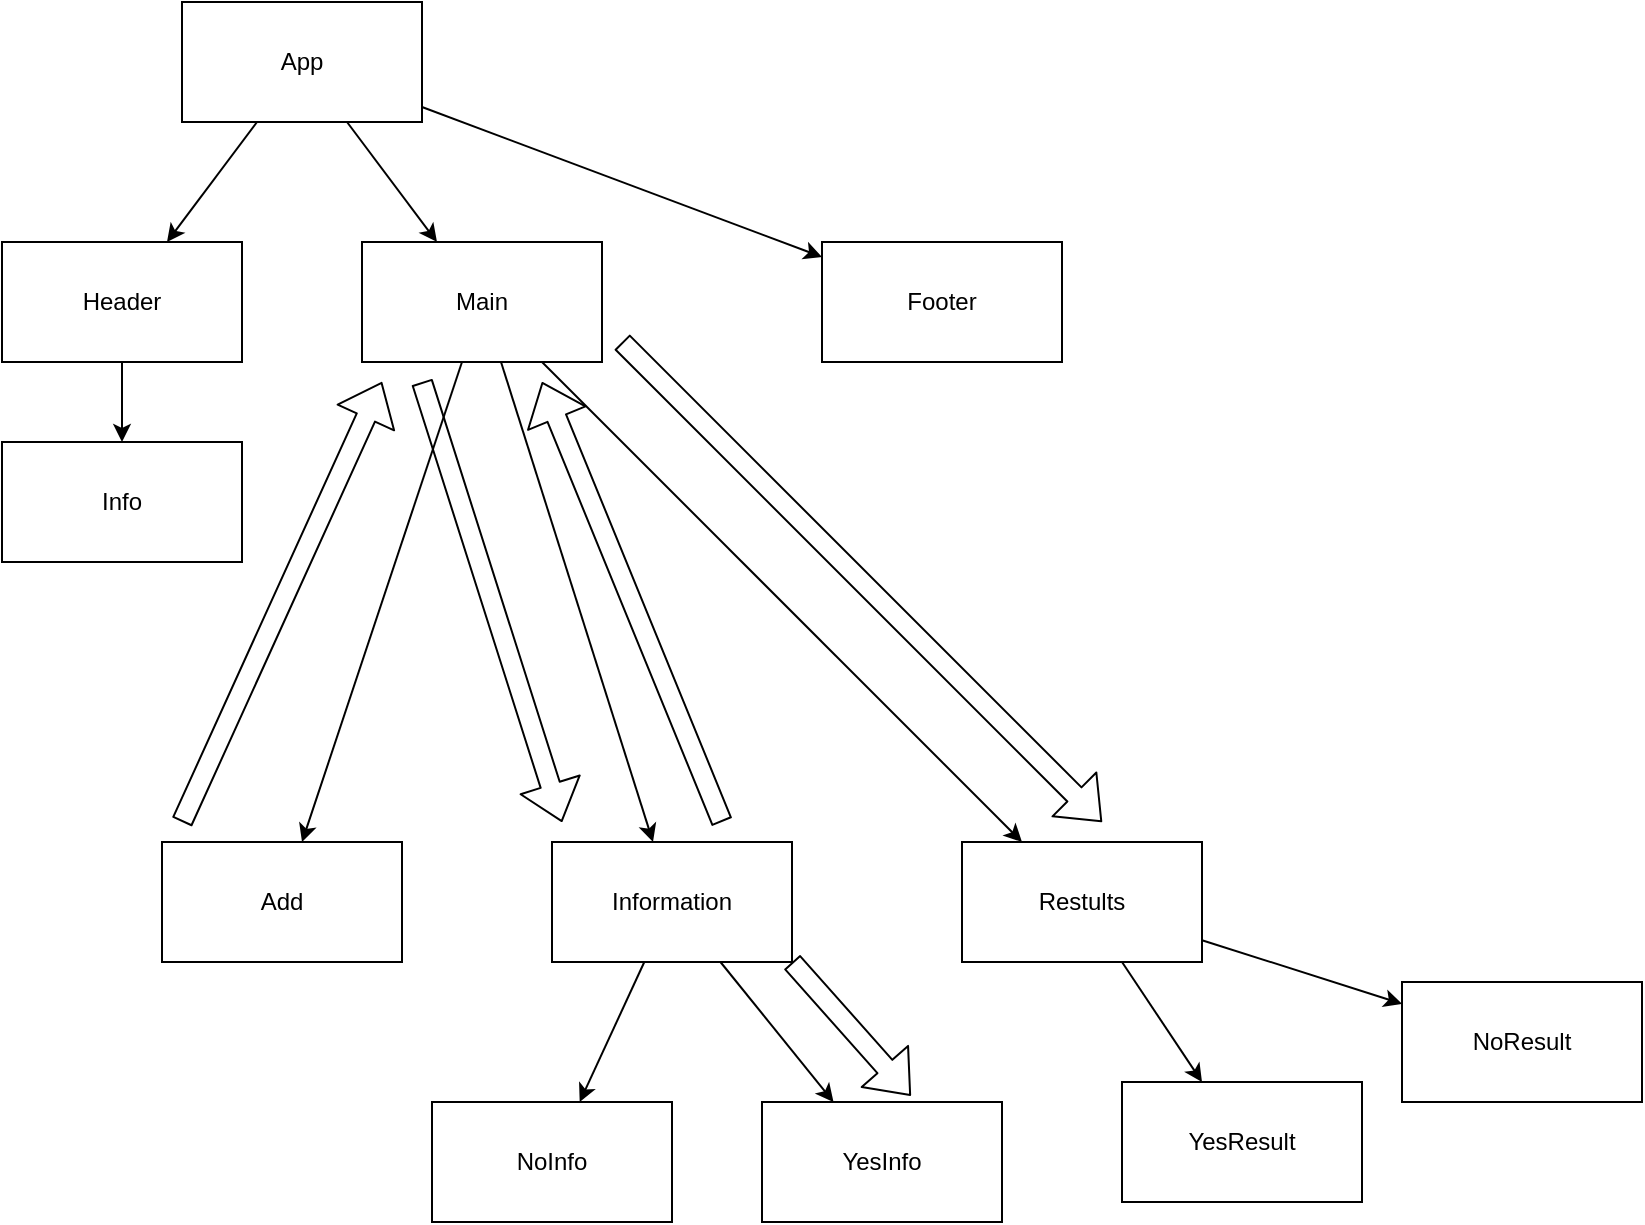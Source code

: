 <mxfile>
    <diagram id="kfTtzoJkFeRazAdsIFhn" name="Page-1">
        <mxGraphModel dx="644" dy="1048" grid="1" gridSize="10" guides="1" tooltips="1" connect="1" arrows="1" fold="1" page="1" pageScale="1" pageWidth="850" pageHeight="1100" math="0" shadow="0">
            <root>
                <mxCell id="0"/>
                <mxCell id="1" parent="0"/>
                <mxCell id="3" style="edgeStyle=none;html=1;" parent="1" source="2" target="4" edge="1">
                    <mxGeometry relative="1" as="geometry">
                        <mxPoint x="300" y="270" as="targetPoint"/>
                    </mxGeometry>
                </mxCell>
                <mxCell id="5" style="edgeStyle=none;html=1;" parent="1" source="2" target="6" edge="1">
                    <mxGeometry relative="1" as="geometry">
                        <mxPoint x="350" y="250" as="targetPoint"/>
                    </mxGeometry>
                </mxCell>
                <mxCell id="25" style="edgeStyle=none;html=1;" parent="1" source="2" target="26" edge="1">
                    <mxGeometry relative="1" as="geometry">
                        <mxPoint x="540.0" y="240" as="targetPoint"/>
                    </mxGeometry>
                </mxCell>
                <mxCell id="2" value="App" style="rounded=0;whiteSpace=wrap;html=1;" parent="1" vertex="1">
                    <mxGeometry x="240" y="130" width="120" height="60" as="geometry"/>
                </mxCell>
                <mxCell id="7" style="edgeStyle=none;html=1;" parent="1" source="4" target="8" edge="1">
                    <mxGeometry relative="1" as="geometry">
                        <mxPoint x="210" y="370" as="targetPoint"/>
                    </mxGeometry>
                </mxCell>
                <mxCell id="4" value="Header" style="rounded=0;whiteSpace=wrap;html=1;" parent="1" vertex="1">
                    <mxGeometry x="150" y="250" width="120" height="60" as="geometry"/>
                </mxCell>
                <mxCell id="9" style="edgeStyle=none;html=1;" parent="1" source="6" target="10" edge="1">
                    <mxGeometry relative="1" as="geometry">
                        <mxPoint x="390" y="350" as="targetPoint"/>
                    </mxGeometry>
                </mxCell>
                <mxCell id="13" style="edgeStyle=none;html=1;" parent="1" source="6" target="14" edge="1">
                    <mxGeometry relative="1" as="geometry">
                        <mxPoint x="500" y="390" as="targetPoint"/>
                    </mxGeometry>
                </mxCell>
                <mxCell id="16" style="edgeStyle=none;html=1;" parent="1" source="6" target="17" edge="1">
                    <mxGeometry relative="1" as="geometry">
                        <mxPoint x="610" y="360" as="targetPoint"/>
                    </mxGeometry>
                </mxCell>
                <mxCell id="6" value="Main" style="rounded=0;whiteSpace=wrap;html=1;" parent="1" vertex="1">
                    <mxGeometry x="330" y="250" width="120" height="60" as="geometry"/>
                </mxCell>
                <mxCell id="8" value="Info" style="rounded=0;whiteSpace=wrap;html=1;" parent="1" vertex="1">
                    <mxGeometry x="150" y="350" width="120" height="60" as="geometry"/>
                </mxCell>
                <mxCell id="10" value="Add" style="rounded=0;whiteSpace=wrap;html=1;" parent="1" vertex="1">
                    <mxGeometry x="230" y="550" width="120" height="60" as="geometry"/>
                </mxCell>
                <mxCell id="27" style="edgeStyle=none;html=1;" parent="1" source="14" target="28" edge="1">
                    <mxGeometry relative="1" as="geometry">
                        <mxPoint x="490" y="670" as="targetPoint"/>
                    </mxGeometry>
                </mxCell>
                <mxCell id="29" style="edgeStyle=none;html=1;" parent="1" source="14" target="30" edge="1">
                    <mxGeometry relative="1" as="geometry">
                        <mxPoint x="560" y="680" as="targetPoint"/>
                    </mxGeometry>
                </mxCell>
                <mxCell id="14" value="Information" style="rounded=0;whiteSpace=wrap;html=1;" parent="1" vertex="1">
                    <mxGeometry x="425" y="550" width="120" height="60" as="geometry"/>
                </mxCell>
                <mxCell id="32" style="edgeStyle=none;html=1;" edge="1" parent="1" source="17" target="33">
                    <mxGeometry relative="1" as="geometry">
                        <mxPoint x="770" y="680" as="targetPoint"/>
                    </mxGeometry>
                </mxCell>
                <mxCell id="34" style="edgeStyle=none;html=1;" edge="1" parent="1" source="17" target="35">
                    <mxGeometry relative="1" as="geometry">
                        <mxPoint x="890" y="640" as="targetPoint"/>
                    </mxGeometry>
                </mxCell>
                <mxCell id="17" value="Restults" style="rounded=0;whiteSpace=wrap;html=1;" parent="1" vertex="1">
                    <mxGeometry x="630" y="550" width="120" height="60" as="geometry"/>
                </mxCell>
                <mxCell id="21" value="" style="shape=flexArrow;endArrow=classic;html=1;" parent="1" edge="1">
                    <mxGeometry width="50" height="50" relative="1" as="geometry">
                        <mxPoint x="240" y="540" as="sourcePoint"/>
                        <mxPoint x="340" y="320" as="targetPoint"/>
                    </mxGeometry>
                </mxCell>
                <mxCell id="22" value="" style="shape=flexArrow;endArrow=classic;html=1;" parent="1" edge="1">
                    <mxGeometry width="50" height="50" relative="1" as="geometry">
                        <mxPoint x="360" y="320" as="sourcePoint"/>
                        <mxPoint x="430" y="540" as="targetPoint"/>
                    </mxGeometry>
                </mxCell>
                <mxCell id="23" value="" style="shape=flexArrow;endArrow=classic;html=1;" parent="1" edge="1">
                    <mxGeometry width="50" height="50" relative="1" as="geometry">
                        <mxPoint x="510" y="540" as="sourcePoint"/>
                        <mxPoint x="420" y="320" as="targetPoint"/>
                    </mxGeometry>
                </mxCell>
                <mxCell id="24" value="" style="shape=flexArrow;endArrow=classic;html=1;" parent="1" edge="1">
                    <mxGeometry width="50" height="50" relative="1" as="geometry">
                        <mxPoint x="460" y="300" as="sourcePoint"/>
                        <mxPoint x="700" y="540" as="targetPoint"/>
                    </mxGeometry>
                </mxCell>
                <mxCell id="26" value="Footer" style="rounded=0;whiteSpace=wrap;html=1;" parent="1" vertex="1">
                    <mxGeometry x="560.0" y="250" width="120" height="60" as="geometry"/>
                </mxCell>
                <mxCell id="28" value="NoInfo" style="rounded=0;whiteSpace=wrap;html=1;" parent="1" vertex="1">
                    <mxGeometry x="365" y="680" width="120" height="60" as="geometry"/>
                </mxCell>
                <mxCell id="30" value="YesInfo" style="rounded=0;whiteSpace=wrap;html=1;" parent="1" vertex="1">
                    <mxGeometry x="530" y="680" width="120" height="60" as="geometry"/>
                </mxCell>
                <mxCell id="31" value="" style="shape=flexArrow;endArrow=classic;html=1;exitX=1;exitY=1;exitDx=0;exitDy=0;entryX=0.62;entryY=-0.053;entryDx=0;entryDy=0;entryPerimeter=0;" parent="1" source="14" target="30" edge="1">
                    <mxGeometry width="50" height="50" relative="1" as="geometry">
                        <mxPoint x="510" y="670" as="sourcePoint"/>
                        <mxPoint x="560" y="620" as="targetPoint"/>
                    </mxGeometry>
                </mxCell>
                <mxCell id="33" value="YesResult" style="rounded=0;whiteSpace=wrap;html=1;" vertex="1" parent="1">
                    <mxGeometry x="710" y="670" width="120" height="60" as="geometry"/>
                </mxCell>
                <mxCell id="35" value="NoResult" style="rounded=0;whiteSpace=wrap;html=1;" vertex="1" parent="1">
                    <mxGeometry x="850" y="620" width="120" height="60" as="geometry"/>
                </mxCell>
            </root>
        </mxGraphModel>
    </diagram>
</mxfile>